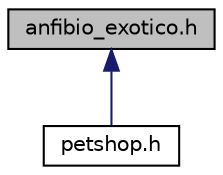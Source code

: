 digraph "anfibio_exotico.h"
{
  edge [fontname="Helvetica",fontsize="10",labelfontname="Helvetica",labelfontsize="10"];
  node [fontname="Helvetica",fontsize="10",shape=record];
  Node11 [label="anfibio_exotico.h",height=0.2,width=0.4,color="black", fillcolor="grey75", style="filled", fontcolor="black"];
  Node11 -> Node12 [dir="back",color="midnightblue",fontsize="10",style="solid"];
  Node12 [label="petshop.h",height=0.2,width=0.4,color="black", fillcolor="white", style="filled",URL="$petshop_8h.html",tooltip="Estrutura de dados e assinaturas da classe controladora Petshop. "];
}
